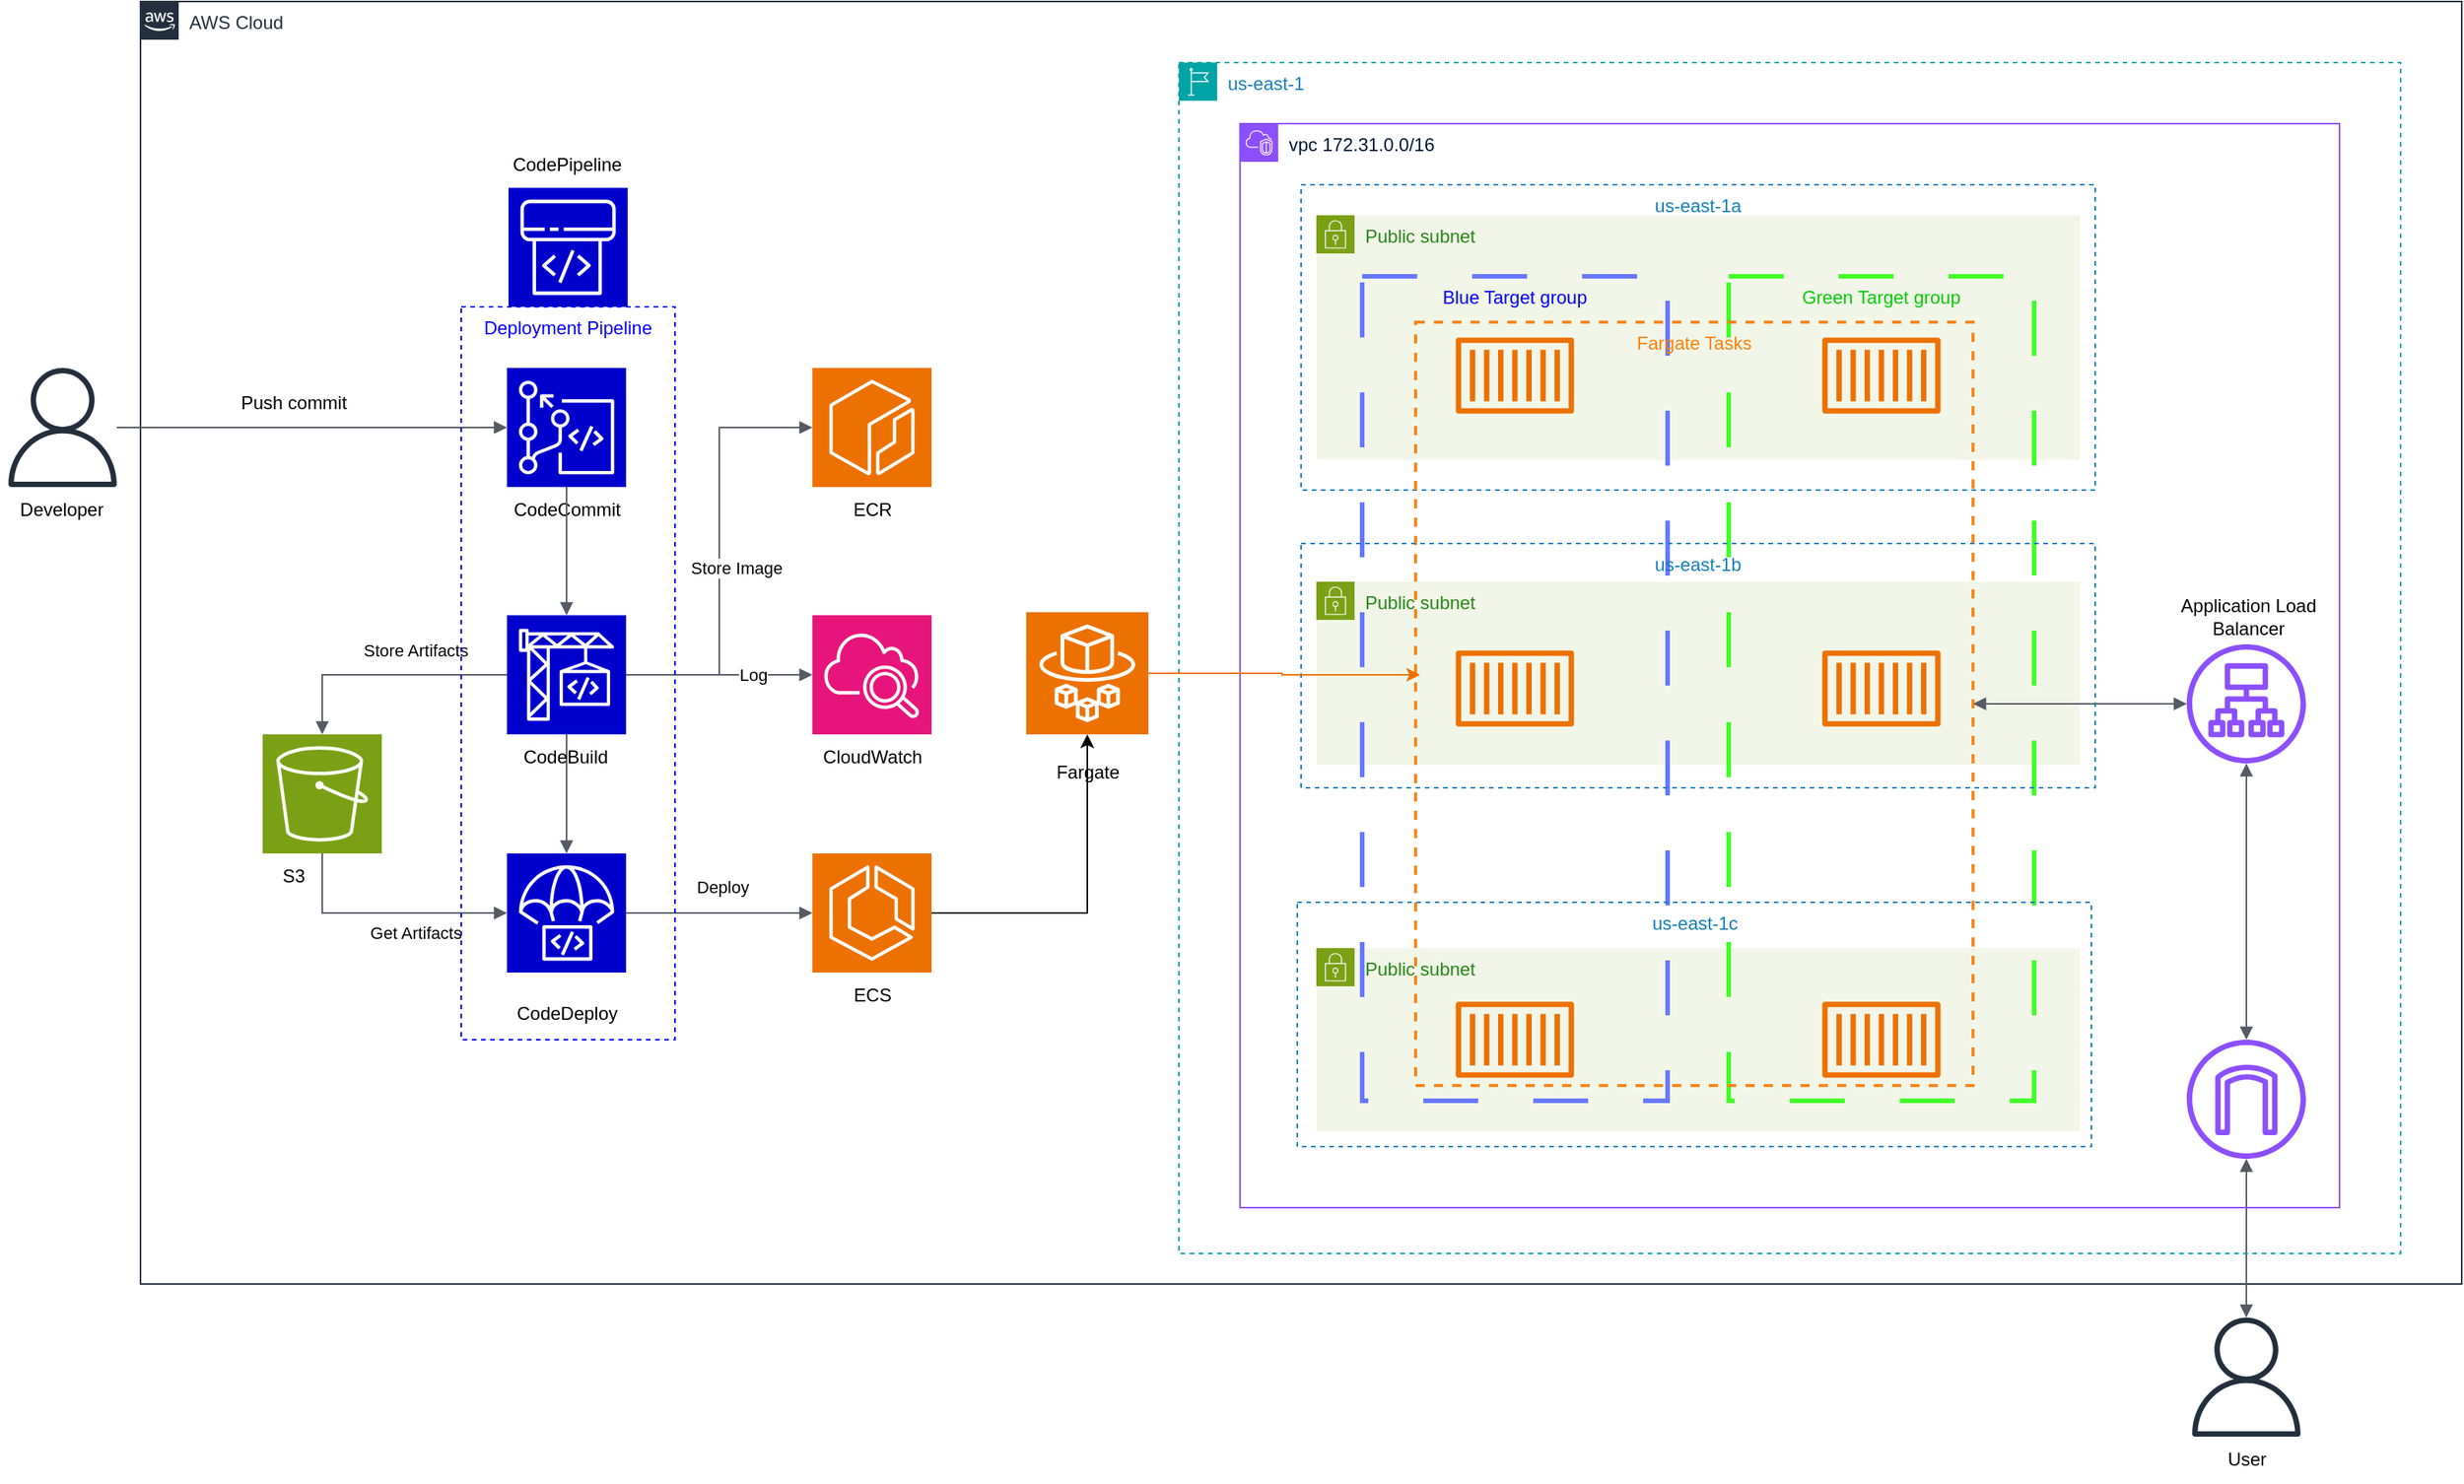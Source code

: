 <mxfile version="23.1.5" type="device">
  <diagram name="Page-1" id="e5MP3v1tcQqfkrlQCdR-">
    <mxGraphModel dx="2570" dy="-208" grid="1" gridSize="10" guides="1" tooltips="1" connect="1" arrows="1" fold="1" page="1" pageScale="1" pageWidth="850" pageHeight="1100" math="0" shadow="0">
      <root>
        <mxCell id="0" />
        <mxCell id="1" parent="0" />
        <mxCell id="_ywE8sGmRXG5GQr4Udn0-2" value="AWS Cloud" style="points=[[0,0],[0.25,0],[0.5,0],[0.75,0],[1,0],[1,0.25],[1,0.5],[1,0.75],[1,1],[0.75,1],[0.5,1],[0.25,1],[0,1],[0,0.75],[0,0.5],[0,0.25]];outlineConnect=0;gradientColor=none;html=1;whiteSpace=wrap;fontSize=12;fontStyle=0;container=0;pointerEvents=0;collapsible=0;recursiveResize=0;shape=mxgraph.aws4.group;grIcon=mxgraph.aws4.group_aws_cloud_alt;strokeColor=#232F3E;fillColor=none;verticalAlign=top;align=left;spacingLeft=30;fontColor=#232F3E;dashed=0;" vertex="1" parent="1">
          <mxGeometry x="60" y="1240" width="1520" height="840" as="geometry" />
        </mxCell>
        <mxCell id="_ywE8sGmRXG5GQr4Udn0-7" value="" style="sketch=0;outlineConnect=0;fontColor=#232F3E;gradientColor=none;fillColor=#232F3D;strokeColor=none;dashed=0;verticalLabelPosition=bottom;verticalAlign=top;align=center;html=1;fontSize=12;fontStyle=0;aspect=fixed;pointerEvents=1;shape=mxgraph.aws4.user;" vertex="1" parent="1">
          <mxGeometry x="1400" y="2102" width="78" height="78" as="geometry" />
        </mxCell>
        <mxCell id="_ywE8sGmRXG5GQr4Udn0-28" value="" style="edgeStyle=orthogonalEdgeStyle;html=1;endArrow=block;elbow=vertical;startArrow=none;endFill=1;strokeColor=#545B64;rounded=0;entryX=0;entryY=0.5;entryDx=0;entryDy=0;entryPerimeter=0;" edge="1" parent="1" source="_ywE8sGmRXG5GQr4Udn0-6" target="_ywE8sGmRXG5GQr4Udn0-10">
          <mxGeometry width="100" relative="1" as="geometry">
            <mxPoint x="-40" y="1540" as="sourcePoint" />
            <mxPoint x="60" y="1540" as="targetPoint" />
          </mxGeometry>
        </mxCell>
        <mxCell id="_ywE8sGmRXG5GQr4Udn0-45" value="" style="group" vertex="1" connectable="0" parent="1">
          <mxGeometry x="-32" y="1480" width="80" height="108" as="geometry" />
        </mxCell>
        <mxCell id="_ywE8sGmRXG5GQr4Udn0-6" value="" style="sketch=0;outlineConnect=0;fontColor=#232F3E;gradientColor=none;fillColor=#232F3D;strokeColor=none;dashed=0;verticalLabelPosition=bottom;verticalAlign=top;align=center;html=1;fontSize=12;fontStyle=0;aspect=fixed;pointerEvents=1;shape=mxgraph.aws4.user;" vertex="1" parent="_ywE8sGmRXG5GQr4Udn0-45">
          <mxGeometry x="2" width="78" height="78" as="geometry" />
        </mxCell>
        <mxCell id="_ywE8sGmRXG5GQr4Udn0-18" value="Developer" style="text;html=1;align=center;verticalAlign=middle;resizable=0;points=[];autosize=1;strokeColor=none;fillColor=none;" vertex="1" parent="_ywE8sGmRXG5GQr4Udn0-45">
          <mxGeometry y="78" width="80" height="30" as="geometry" />
        </mxCell>
        <mxCell id="_ywE8sGmRXG5GQr4Udn0-53" value="User" style="text;html=1;align=center;verticalAlign=middle;resizable=0;points=[];autosize=1;strokeColor=none;fillColor=none;" vertex="1" parent="1">
          <mxGeometry x="1414" y="2180" width="50" height="30" as="geometry" />
        </mxCell>
        <mxCell id="_ywE8sGmRXG5GQr4Udn0-79" value="" style="edgeStyle=orthogonalEdgeStyle;html=1;endArrow=block;elbow=vertical;startArrow=block;startFill=1;endFill=1;strokeColor=#545B64;rounded=0;" edge="1" parent="1" source="_ywE8sGmRXG5GQr4Udn0-52" target="_ywE8sGmRXG5GQr4Udn0-7">
          <mxGeometry width="100" relative="1" as="geometry">
            <mxPoint x="1700" y="1956.57" as="sourcePoint" />
            <mxPoint x="1800" y="1956.57" as="targetPoint" />
          </mxGeometry>
        </mxCell>
        <mxCell id="_ywE8sGmRXG5GQr4Udn0-82" value="Application Load&lt;br&gt;Balancer" style="text;html=1;align=center;verticalAlign=middle;resizable=0;points=[];autosize=1;strokeColor=none;fillColor=none;" vertex="1" parent="1">
          <mxGeometry x="1385" y="1623" width="110" height="40" as="geometry" />
        </mxCell>
        <mxCell id="_ywE8sGmRXG5GQr4Udn0-3" value="us-east-1" style="points=[[0,0],[0.25,0],[0.5,0],[0.75,0],[1,0],[1,0.25],[1,0.5],[1,0.75],[1,1],[0.75,1],[0.5,1],[0.25,1],[0,1],[0,0.75],[0,0.5],[0,0.25]];outlineConnect=0;gradientColor=none;html=1;whiteSpace=wrap;fontSize=12;fontStyle=0;container=1;pointerEvents=0;collapsible=0;recursiveResize=0;shape=mxgraph.aws4.group;grIcon=mxgraph.aws4.group_region;strokeColor=#00A4A6;fillColor=none;verticalAlign=top;align=left;spacingLeft=30;fontColor=#147EBA;dashed=1;" vertex="1" parent="1">
          <mxGeometry x="740" y="1280" width="800" height="780" as="geometry" />
        </mxCell>
        <mxCell id="_ywE8sGmRXG5GQr4Udn0-4" value="&lt;font color=&quot;#001933&quot;&gt;vpc&amp;nbsp;172.31.0.0/16&lt;/font&gt;" style="points=[[0,0],[0.25,0],[0.5,0],[0.75,0],[1,0],[1,0.25],[1,0.5],[1,0.75],[1,1],[0.75,1],[0.5,1],[0.25,1],[0,1],[0,0.75],[0,0.5],[0,0.25]];outlineConnect=0;gradientColor=none;html=1;whiteSpace=wrap;fontSize=12;fontStyle=0;container=1;pointerEvents=0;collapsible=0;recursiveResize=0;shape=mxgraph.aws4.group;grIcon=mxgraph.aws4.group_vpc2;strokeColor=#8C4FFF;fillColor=none;verticalAlign=top;align=left;spacingLeft=30;fontColor=#AAB7B8;dashed=0;" vertex="1" parent="_ywE8sGmRXG5GQr4Udn0-3">
          <mxGeometry x="40" y="40" width="720" height="710" as="geometry" />
        </mxCell>
        <mxCell id="_ywE8sGmRXG5GQr4Udn0-57" value="us-east-1a" style="fillColor=none;strokeColor=#147EBA;dashed=1;verticalAlign=top;fontStyle=0;fontColor=#147EBA;whiteSpace=wrap;html=1;" vertex="1" parent="_ywE8sGmRXG5GQr4Udn0-4">
          <mxGeometry x="40" y="40" width="520" height="200" as="geometry" />
        </mxCell>
        <mxCell id="_ywE8sGmRXG5GQr4Udn0-58" value="Public subnet" style="points=[[0,0],[0.25,0],[0.5,0],[0.75,0],[1,0],[1,0.25],[1,0.5],[1,0.75],[1,1],[0.75,1],[0.5,1],[0.25,1],[0,1],[0,0.75],[0,0.5],[0,0.25]];outlineConnect=0;gradientColor=none;html=1;whiteSpace=wrap;fontSize=12;fontStyle=0;container=1;pointerEvents=0;collapsible=0;recursiveResize=0;shape=mxgraph.aws4.group;grIcon=mxgraph.aws4.group_security_group;grStroke=0;strokeColor=#7AA116;fillColor=#F2F6E8;verticalAlign=top;align=left;spacingLeft=30;fontColor=#248814;dashed=0;" vertex="1" parent="_ywE8sGmRXG5GQr4Udn0-4">
          <mxGeometry x="50" y="60" width="500" height="160" as="geometry" />
        </mxCell>
        <mxCell id="_ywE8sGmRXG5GQr4Udn0-59" value="Public subnet" style="points=[[0,0],[0.25,0],[0.5,0],[0.75,0],[1,0],[1,0.25],[1,0.5],[1,0.75],[1,1],[0.75,1],[0.5,1],[0.25,1],[0,1],[0,0.75],[0,0.5],[0,0.25]];outlineConnect=0;gradientColor=none;html=1;whiteSpace=wrap;fontSize=12;fontStyle=0;container=1;pointerEvents=0;collapsible=0;recursiveResize=0;shape=mxgraph.aws4.group;grIcon=mxgraph.aws4.group_security_group;grStroke=0;strokeColor=#7AA116;fillColor=#F2F6E8;verticalAlign=top;align=left;spacingLeft=30;fontColor=#248814;dashed=0;" vertex="1" parent="_ywE8sGmRXG5GQr4Udn0-4">
          <mxGeometry x="50" y="300" width="500" height="120" as="geometry" />
        </mxCell>
        <mxCell id="_ywE8sGmRXG5GQr4Udn0-61" value="Public subnet" style="points=[[0,0],[0.25,0],[0.5,0],[0.75,0],[1,0],[1,0.25],[1,0.5],[1,0.75],[1,1],[0.75,1],[0.5,1],[0.25,1],[0,1],[0,0.75],[0,0.5],[0,0.25]];outlineConnect=0;gradientColor=none;html=1;whiteSpace=wrap;fontSize=12;fontStyle=0;container=1;pointerEvents=0;collapsible=0;recursiveResize=0;shape=mxgraph.aws4.group;grIcon=mxgraph.aws4.group_security_group;grStroke=0;strokeColor=#7AA116;fillColor=#F2F6E8;verticalAlign=top;align=left;spacingLeft=30;fontColor=#248814;dashed=0;" vertex="1" parent="_ywE8sGmRXG5GQr4Udn0-4">
          <mxGeometry x="50" y="540" width="500" height="120" as="geometry" />
        </mxCell>
        <mxCell id="_ywE8sGmRXG5GQr4Udn0-62" value="&lt;font color=&quot;#0000ff&quot;&gt;Blue Target group&lt;/font&gt;" style="fillColor=none;strokeColor=#6678ff;dashed=1;verticalAlign=top;fontStyle=0;fontColor=#232F3D;whiteSpace=wrap;html=1;gradientColor=default;dashPattern=12 12;strokeWidth=3;" vertex="1" parent="_ywE8sGmRXG5GQr4Udn0-4">
          <mxGeometry x="80" y="100" width="200" height="540" as="geometry" />
        </mxCell>
        <mxCell id="_ywE8sGmRXG5GQr4Udn0-63" value="&lt;font color=&quot;#00cc00&quot;&gt;Green Target group&lt;/font&gt;" style="fillColor=none;strokeColor=#42ff29;dashed=1;verticalAlign=top;fontStyle=0;fontColor=#232F3D;whiteSpace=wrap;html=1;gradientColor=default;dashPattern=12 12;strokeWidth=3;" vertex="1" parent="_ywE8sGmRXG5GQr4Udn0-4">
          <mxGeometry x="320" y="100" width="200" height="540" as="geometry" />
        </mxCell>
        <mxCell id="_ywE8sGmRXG5GQr4Udn0-64" value="" style="sketch=0;outlineConnect=0;fontColor=#232F3E;gradientColor=none;fillColor=#ED7100;strokeColor=none;dashed=0;verticalLabelPosition=bottom;verticalAlign=top;align=center;html=1;fontSize=12;fontStyle=0;aspect=fixed;pointerEvents=1;shape=mxgraph.aws4.container_1;" vertex="1" parent="_ywE8sGmRXG5GQr4Udn0-4">
          <mxGeometry x="141.29" y="140" width="77.42" height="50" as="geometry" />
        </mxCell>
        <mxCell id="_ywE8sGmRXG5GQr4Udn0-65" value="" style="sketch=0;outlineConnect=0;fontColor=#232F3E;gradientColor=none;fillColor=#ED7100;strokeColor=none;dashed=0;verticalLabelPosition=bottom;verticalAlign=top;align=center;html=1;fontSize=12;fontStyle=0;aspect=fixed;pointerEvents=1;shape=mxgraph.aws4.container_1;" vertex="1" parent="_ywE8sGmRXG5GQr4Udn0-4">
          <mxGeometry x="381.29" y="140" width="77.42" height="50" as="geometry" />
        </mxCell>
        <mxCell id="_ywE8sGmRXG5GQr4Udn0-66" value="" style="sketch=0;outlineConnect=0;fontColor=#232F3E;gradientColor=none;fillColor=#ED7100;strokeColor=none;dashed=0;verticalLabelPosition=bottom;verticalAlign=top;align=center;html=1;fontSize=12;fontStyle=0;aspect=fixed;pointerEvents=1;shape=mxgraph.aws4.container_1;" vertex="1" parent="_ywE8sGmRXG5GQr4Udn0-4">
          <mxGeometry x="141.29" y="345" width="77.42" height="50" as="geometry" />
        </mxCell>
        <mxCell id="_ywE8sGmRXG5GQr4Udn0-67" value="" style="sketch=0;outlineConnect=0;fontColor=#232F3E;gradientColor=none;fillColor=#ED7100;strokeColor=none;dashed=0;verticalLabelPosition=bottom;verticalAlign=top;align=center;html=1;fontSize=12;fontStyle=0;aspect=fixed;pointerEvents=1;shape=mxgraph.aws4.container_1;" vertex="1" parent="_ywE8sGmRXG5GQr4Udn0-4">
          <mxGeometry x="141.29" y="575" width="77.42" height="50" as="geometry" />
        </mxCell>
        <mxCell id="_ywE8sGmRXG5GQr4Udn0-68" value="" style="sketch=0;outlineConnect=0;fontColor=#232F3E;gradientColor=none;fillColor=#ED7100;strokeColor=none;dashed=0;verticalLabelPosition=bottom;verticalAlign=top;align=center;html=1;fontSize=12;fontStyle=0;aspect=fixed;pointerEvents=1;shape=mxgraph.aws4.container_1;" vertex="1" parent="_ywE8sGmRXG5GQr4Udn0-4">
          <mxGeometry x="381.29" y="345" width="77.42" height="50" as="geometry" />
        </mxCell>
        <mxCell id="_ywE8sGmRXG5GQr4Udn0-69" value="" style="sketch=0;outlineConnect=0;fontColor=#232F3E;gradientColor=none;fillColor=#ED7100;strokeColor=none;dashed=0;verticalLabelPosition=bottom;verticalAlign=top;align=center;html=1;fontSize=12;fontStyle=0;aspect=fixed;pointerEvents=1;shape=mxgraph.aws4.container_1;" vertex="1" parent="_ywE8sGmRXG5GQr4Udn0-4">
          <mxGeometry x="381.29" y="575" width="77.42" height="50" as="geometry" />
        </mxCell>
        <mxCell id="_ywE8sGmRXG5GQr4Udn0-71" value="&lt;font color=&quot;#ff8000&quot;&gt;Fargate Tasks&lt;/font&gt;" style="fillColor=none;strokeColor=#fb8618;dashed=1;verticalAlign=top;fontStyle=0;fontColor=#5A6C86;whiteSpace=wrap;html=1;strokeWidth=2;" vertex="1" parent="_ywE8sGmRXG5GQr4Udn0-4">
          <mxGeometry x="115" y="130" width="365" height="500" as="geometry" />
        </mxCell>
        <mxCell id="_ywE8sGmRXG5GQr4Udn0-51" value="" style="sketch=0;outlineConnect=0;fontColor=#232F3E;gradientColor=none;fillColor=#8C4FFF;strokeColor=none;dashed=0;verticalLabelPosition=bottom;verticalAlign=top;align=center;html=1;fontSize=12;fontStyle=0;aspect=fixed;pointerEvents=1;shape=mxgraph.aws4.application_load_balancer;" vertex="1" parent="_ywE8sGmRXG5GQr4Udn0-4">
          <mxGeometry x="620" y="341" width="78" height="78" as="geometry" />
        </mxCell>
        <mxCell id="_ywE8sGmRXG5GQr4Udn0-52" value="" style="sketch=0;outlineConnect=0;fontColor=#232F3E;gradientColor=none;fillColor=#8C4FFF;strokeColor=none;dashed=0;verticalLabelPosition=bottom;verticalAlign=top;align=center;html=1;fontSize=12;fontStyle=0;aspect=fixed;pointerEvents=1;shape=mxgraph.aws4.internet_gateway;" vertex="1" parent="_ywE8sGmRXG5GQr4Udn0-4">
          <mxGeometry x="620" y="600" width="78" height="78" as="geometry" />
        </mxCell>
        <mxCell id="_ywE8sGmRXG5GQr4Udn0-81" value="" style="edgeStyle=orthogonalEdgeStyle;html=1;endArrow=block;elbow=vertical;startArrow=block;startFill=1;endFill=1;strokeColor=#545B64;rounded=0;" edge="1" parent="_ywE8sGmRXG5GQr4Udn0-4" source="_ywE8sGmRXG5GQr4Udn0-51" target="_ywE8sGmRXG5GQr4Udn0-52">
          <mxGeometry width="100" relative="1" as="geometry">
            <mxPoint x="609" y="500" as="sourcePoint" />
            <mxPoint x="709" y="500" as="targetPoint" />
          </mxGeometry>
        </mxCell>
        <mxCell id="_ywE8sGmRXG5GQr4Udn0-80" value="" style="edgeStyle=orthogonalEdgeStyle;html=1;endArrow=block;elbow=vertical;startArrow=block;startFill=1;endFill=1;strokeColor=#545B64;rounded=0;exitX=1;exitY=0.5;exitDx=0;exitDy=0;" edge="1" parent="_ywE8sGmRXG5GQr4Udn0-4" source="_ywE8sGmRXG5GQr4Udn0-71" target="_ywE8sGmRXG5GQr4Udn0-51">
          <mxGeometry width="100" relative="1" as="geometry">
            <mxPoint x="900" y="270" as="sourcePoint" />
            <mxPoint x="1000" y="270" as="targetPoint" />
          </mxGeometry>
        </mxCell>
        <mxCell id="_ywE8sGmRXG5GQr4Udn0-54" value="us-east-1b" style="fillColor=none;strokeColor=#147EBA;dashed=1;verticalAlign=top;fontStyle=0;fontColor=#147EBA;whiteSpace=wrap;html=1;" vertex="1" parent="_ywE8sGmRXG5GQr4Udn0-4">
          <mxGeometry x="40" y="275" width="520" height="160" as="geometry" />
        </mxCell>
        <mxCell id="_ywE8sGmRXG5GQr4Udn0-55" value="us-east-1c" style="fillColor=none;strokeColor=#147EBA;dashed=1;verticalAlign=top;fontStyle=0;fontColor=#147EBA;whiteSpace=wrap;html=1;" vertex="1" parent="_ywE8sGmRXG5GQr4Udn0-4">
          <mxGeometry x="37.5" y="510" width="520" height="160" as="geometry" />
        </mxCell>
        <mxCell id="_ywE8sGmRXG5GQr4Udn0-8" value="" style="sketch=0;points=[[0,0,0],[0.25,0,0],[0.5,0,0],[0.75,0,0],[1,0,0],[0,1,0],[0.25,1,0],[0.5,1,0],[0.75,1,0],[1,1,0],[0,0.25,0],[0,0.5,0],[0,0.75,0],[1,0.25,0],[1,0.5,0],[1,0.75,0]];outlineConnect=0;fontColor=#232F3E;fillColor=#0000CC;strokeColor=#ffffff;dashed=0;verticalLabelPosition=bottom;verticalAlign=top;align=center;html=1;fontSize=12;fontStyle=0;aspect=fixed;shape=mxgraph.aws4.resourceIcon;resIcon=mxgraph.aws4.codebuild;" vertex="1" parent="1">
          <mxGeometry x="300" y="1642" width="78" height="78" as="geometry" />
        </mxCell>
        <mxCell id="_ywE8sGmRXG5GQr4Udn0-9" value="" style="sketch=0;points=[[0,0,0],[0.25,0,0],[0.5,0,0],[0.75,0,0],[1,0,0],[0,1,0],[0.25,1,0],[0.5,1,0],[0.75,1,0],[1,1,0],[0,0.25,0],[0,0.5,0],[0,0.75,0],[1,0.25,0],[1,0.5,0],[1,0.75,0]];outlineConnect=0;fontColor=#232F3E;fillColor=#0000CC;strokeColor=#ffffff;dashed=0;verticalLabelPosition=bottom;verticalAlign=top;align=center;html=1;fontSize=12;fontStyle=0;aspect=fixed;shape=mxgraph.aws4.resourceIcon;resIcon=mxgraph.aws4.codepipeline;" vertex="1" parent="1">
          <mxGeometry x="301" y="1362" width="78" height="78" as="geometry" />
        </mxCell>
        <mxCell id="_ywE8sGmRXG5GQr4Udn0-10" value="" style="sketch=0;points=[[0,0,0],[0.25,0,0],[0.5,0,0],[0.75,0,0],[1,0,0],[0,1,0],[0.25,1,0],[0.5,1,0],[0.75,1,0],[1,1,0],[0,0.25,0],[0,0.5,0],[0,0.75,0],[1,0.25,0],[1,0.5,0],[1,0.75,0]];outlineConnect=0;fontColor=#232F3E;fillColor=#0000CC;strokeColor=#ffffff;dashed=0;verticalLabelPosition=bottom;verticalAlign=top;align=center;html=1;fontSize=12;fontStyle=0;aspect=fixed;shape=mxgraph.aws4.resourceIcon;resIcon=mxgraph.aws4.codecommit;" vertex="1" parent="1">
          <mxGeometry x="300" y="1480" width="78" height="78" as="geometry" />
        </mxCell>
        <mxCell id="_ywE8sGmRXG5GQr4Udn0-11" value="" style="sketch=0;points=[[0,0,0],[0.25,0,0],[0.5,0,0],[0.75,0,0],[1,0,0],[0,1,0],[0.25,1,0],[0.5,1,0],[0.75,1,0],[1,1,0],[0,0.25,0],[0,0.5,0],[0,0.75,0],[1,0.25,0],[1,0.5,0],[1,0.75,0]];outlineConnect=0;fontColor=#232F3E;fillColor=#0000CC;strokeColor=#ffffff;dashed=0;verticalLabelPosition=bottom;verticalAlign=top;align=center;html=1;fontSize=12;fontStyle=0;aspect=fixed;shape=mxgraph.aws4.resourceIcon;resIcon=mxgraph.aws4.codedeploy;" vertex="1" parent="1">
          <mxGeometry x="300" y="1798" width="78" height="78" as="geometry" />
        </mxCell>
        <mxCell id="_ywE8sGmRXG5GQr4Udn0-13" value="" style="sketch=0;points=[[0,0,0],[0.25,0,0],[0.5,0,0],[0.75,0,0],[1,0,0],[0,1,0],[0.25,1,0],[0.5,1,0],[0.75,1,0],[1,1,0],[0,0.25,0],[0,0.5,0],[0,0.75,0],[1,0.25,0],[1,0.5,0],[1,0.75,0]];outlineConnect=0;fontColor=#232F3E;fillColor=#ED7100;strokeColor=#ffffff;dashed=0;verticalLabelPosition=bottom;verticalAlign=top;align=center;html=1;fontSize=12;fontStyle=0;aspect=fixed;shape=mxgraph.aws4.resourceIcon;resIcon=mxgraph.aws4.ecr;" vertex="1" parent="1">
          <mxGeometry x="500" y="1480" width="78" height="78" as="geometry" />
        </mxCell>
        <mxCell id="_ywE8sGmRXG5GQr4Udn0-14" value="" style="sketch=0;points=[[0,0,0],[0.25,0,0],[0.5,0,0],[0.75,0,0],[1,0,0],[0,1,0],[0.25,1,0],[0.5,1,0],[0.75,1,0],[1,1,0],[0,0.25,0],[0,0.5,0],[0,0.75,0],[1,0.25,0],[1,0.5,0],[1,0.75,0]];outlineConnect=0;fontColor=#232F3E;fillColor=#ED7100;strokeColor=#ffffff;dashed=0;verticalLabelPosition=bottom;verticalAlign=top;align=center;html=1;fontSize=12;fontStyle=0;aspect=fixed;shape=mxgraph.aws4.resourceIcon;resIcon=mxgraph.aws4.ecs;" vertex="1" parent="1">
          <mxGeometry x="500" y="1798" width="78" height="78" as="geometry" />
        </mxCell>
        <mxCell id="_ywE8sGmRXG5GQr4Udn0-16" value="" style="sketch=0;points=[[0,0,0],[0.25,0,0],[0.5,0,0],[0.75,0,0],[1,0,0],[0,1,0],[0.25,1,0],[0.5,1,0],[0.75,1,0],[1,1,0],[0,0.25,0],[0,0.5,0],[0,0.75,0],[1,0.25,0],[1,0.5,0],[1,0.75,0]];outlineConnect=0;fontColor=#232F3E;fillColor=#7AA116;strokeColor=#ffffff;dashed=0;verticalLabelPosition=bottom;verticalAlign=top;align=center;html=1;fontSize=12;fontStyle=0;aspect=fixed;shape=mxgraph.aws4.resourceIcon;resIcon=mxgraph.aws4.s3;" vertex="1" parent="1">
          <mxGeometry x="140" y="1720" width="78" height="78" as="geometry" />
        </mxCell>
        <mxCell id="_ywE8sGmRXG5GQr4Udn0-17" value="" style="sketch=0;points=[[0,0,0],[0.25,0,0],[0.5,0,0],[0.75,0,0],[1,0,0],[0,1,0],[0.25,1,0],[0.5,1,0],[0.75,1,0],[1,1,0],[0,0.25,0],[0,0.5,0],[0,0.75,0],[1,0.25,0],[1,0.5,0],[1,0.75,0]];points=[[0,0,0],[0.25,0,0],[0.5,0,0],[0.75,0,0],[1,0,0],[0,1,0],[0.25,1,0],[0.5,1,0],[0.75,1,0],[1,1,0],[0,0.25,0],[0,0.5,0],[0,0.75,0],[1,0.25,0],[1,0.5,0],[1,0.75,0]];outlineConnect=0;fontColor=#232F3E;fillColor=#E7157B;strokeColor=#ffffff;dashed=0;verticalLabelPosition=bottom;verticalAlign=top;align=center;html=1;fontSize=12;fontStyle=0;aspect=fixed;shape=mxgraph.aws4.resourceIcon;resIcon=mxgraph.aws4.cloudwatch_2;" vertex="1" parent="1">
          <mxGeometry x="500" y="1642" width="78" height="78" as="geometry" />
        </mxCell>
        <mxCell id="_ywE8sGmRXG5GQr4Udn0-19" value="CodeCommit" style="text;html=1;align=center;verticalAlign=middle;resizable=0;points=[];autosize=1;strokeColor=none;fillColor=none;" vertex="1" parent="1">
          <mxGeometry x="294" y="1558" width="90" height="30" as="geometry" />
        </mxCell>
        <mxCell id="_ywE8sGmRXG5GQr4Udn0-22" value="CodeDeploy" style="text;html=1;align=center;verticalAlign=middle;resizable=0;points=[];autosize=1;strokeColor=none;fillColor=none;" vertex="1" parent="1">
          <mxGeometry x="294" y="1888" width="90" height="30" as="geometry" />
        </mxCell>
        <mxCell id="_ywE8sGmRXG5GQr4Udn0-24" value="ECS" style="text;html=1;align=center;verticalAlign=middle;resizable=0;points=[];autosize=1;strokeColor=none;fillColor=none;" vertex="1" parent="1">
          <mxGeometry x="514" y="1876" width="50" height="30" as="geometry" />
        </mxCell>
        <mxCell id="_ywE8sGmRXG5GQr4Udn0-26" value="CloudWatch" style="text;html=1;align=center;verticalAlign=middle;resizable=0;points=[];autosize=1;strokeColor=none;fillColor=none;" vertex="1" parent="1">
          <mxGeometry x="494" y="1720" width="90" height="30" as="geometry" />
        </mxCell>
        <mxCell id="_ywE8sGmRXG5GQr4Udn0-25" value="ECR" style="text;html=1;align=center;verticalAlign=middle;resizable=0;points=[];autosize=1;strokeColor=none;fillColor=none;" vertex="1" parent="1">
          <mxGeometry x="514" y="1558" width="50" height="30" as="geometry" />
        </mxCell>
        <mxCell id="_ywE8sGmRXG5GQr4Udn0-27" value="" style="sketch=0;points=[[0,0,0],[0.25,0,0],[0.5,0,0],[0.75,0,0],[1,0,0],[0,1,0],[0.25,1,0],[0.5,1,0],[0.75,1,0],[1,1,0],[0,0.25,0],[0,0.5,0],[0,0.75,0],[1,0.25,0],[1,0.5,0],[1,0.75,0]];outlineConnect=0;fontColor=#232F3E;fillColor=#ED7100;strokeColor=#ffffff;dashed=0;verticalLabelPosition=bottom;verticalAlign=top;align=center;html=1;fontSize=12;fontStyle=0;aspect=fixed;shape=mxgraph.aws4.resourceIcon;resIcon=mxgraph.aws4.fargate;" vertex="1" parent="1">
          <mxGeometry x="640" y="1640" width="80" height="80" as="geometry" />
        </mxCell>
        <mxCell id="_ywE8sGmRXG5GQr4Udn0-20" value="CodePipeline" style="text;html=1;align=center;verticalAlign=middle;resizable=0;points=[];autosize=1;strokeColor=none;fillColor=none;" vertex="1" parent="1">
          <mxGeometry x="294" y="1332" width="90" height="30" as="geometry" />
        </mxCell>
        <mxCell id="_ywE8sGmRXG5GQr4Udn0-32" value="" style="edgeStyle=orthogonalEdgeStyle;html=1;endArrow=block;elbow=vertical;startArrow=none;endFill=1;strokeColor=#545B64;rounded=0;exitX=1;exitY=0.5;exitDx=0;exitDy=0;exitPerimeter=0;entryX=0;entryY=0.5;entryDx=0;entryDy=0;entryPerimeter=0;" edge="1" parent="1" source="_ywE8sGmRXG5GQr4Udn0-8" target="_ywE8sGmRXG5GQr4Udn0-13">
          <mxGeometry width="100" relative="1" as="geometry">
            <mxPoint x="410" y="1380" as="sourcePoint" />
            <mxPoint x="510" y="1380" as="targetPoint" />
          </mxGeometry>
        </mxCell>
        <mxCell id="_ywE8sGmRXG5GQr4Udn0-33" value="Store Image" style="edgeLabel;html=1;align=center;verticalAlign=middle;resizable=0;points=[];" vertex="1" connectable="0" parent="_ywE8sGmRXG5GQr4Udn0-32">
          <mxGeometry x="-0.067" y="3" relative="1" as="geometry">
            <mxPoint x="14" y="1" as="offset" />
          </mxGeometry>
        </mxCell>
        <mxCell id="_ywE8sGmRXG5GQr4Udn0-34" value="" style="edgeStyle=orthogonalEdgeStyle;html=1;endArrow=block;elbow=vertical;startArrow=none;endFill=1;strokeColor=#545B64;rounded=0;exitX=1;exitY=0.5;exitDx=0;exitDy=0;exitPerimeter=0;entryX=0;entryY=0.5;entryDx=0;entryDy=0;entryPerimeter=0;" edge="1" parent="1" source="_ywE8sGmRXG5GQr4Udn0-8" target="_ywE8sGmRXG5GQr4Udn0-17">
          <mxGeometry width="100" relative="1" as="geometry">
            <mxPoint x="510" y="1610" as="sourcePoint" />
            <mxPoint x="610" y="1610" as="targetPoint" />
          </mxGeometry>
        </mxCell>
        <mxCell id="_ywE8sGmRXG5GQr4Udn0-35" value="Log" style="edgeLabel;html=1;align=center;verticalAlign=middle;resizable=0;points=[];" vertex="1" connectable="0" parent="_ywE8sGmRXG5GQr4Udn0-34">
          <mxGeometry x="0.185" relative="1" as="geometry">
            <mxPoint x="10" as="offset" />
          </mxGeometry>
        </mxCell>
        <mxCell id="_ywE8sGmRXG5GQr4Udn0-36" value="" style="edgeStyle=orthogonalEdgeStyle;html=1;endArrow=block;elbow=vertical;startArrow=none;endFill=1;strokeColor=#545B64;rounded=0;exitX=0.5;exitY=1;exitDx=0;exitDy=0;exitPerimeter=0;entryX=0.5;entryY=0;entryDx=0;entryDy=0;entryPerimeter=0;" edge="1" parent="1" source="_ywE8sGmRXG5GQr4Udn0-10" target="_ywE8sGmRXG5GQr4Udn0-8">
          <mxGeometry width="100" relative="1" as="geometry">
            <mxPoint x="-140" y="1640" as="sourcePoint" />
            <mxPoint x="-40" y="1640" as="targetPoint" />
          </mxGeometry>
        </mxCell>
        <mxCell id="_ywE8sGmRXG5GQr4Udn0-37" value="" style="edgeStyle=orthogonalEdgeStyle;html=1;endArrow=none;elbow=vertical;startArrow=block;startFill=1;strokeColor=#545B64;rounded=0;entryX=0.5;entryY=1;entryDx=0;entryDy=0;entryPerimeter=0;exitX=0.5;exitY=0;exitDx=0;exitDy=0;exitPerimeter=0;" edge="1" parent="1" source="_ywE8sGmRXG5GQr4Udn0-11" target="_ywE8sGmRXG5GQr4Udn0-8">
          <mxGeometry width="100" relative="1" as="geometry">
            <mxPoint x="-100" y="1680" as="sourcePoint" />
            <mxPoint y="1680" as="targetPoint" />
          </mxGeometry>
        </mxCell>
        <mxCell id="_ywE8sGmRXG5GQr4Udn0-38" value="" style="edgeStyle=orthogonalEdgeStyle;html=1;endArrow=none;elbow=vertical;startArrow=block;startFill=1;strokeColor=#545B64;rounded=0;entryX=0;entryY=0.5;entryDx=0;entryDy=0;entryPerimeter=0;exitX=0.5;exitY=0;exitDx=0;exitDy=0;exitPerimeter=0;" edge="1" parent="1" source="_ywE8sGmRXG5GQr4Udn0-16" target="_ywE8sGmRXG5GQr4Udn0-8">
          <mxGeometry width="100" relative="1" as="geometry">
            <mxPoint x="-150" y="1680" as="sourcePoint" />
            <mxPoint x="-50" y="1680" as="targetPoint" />
          </mxGeometry>
        </mxCell>
        <mxCell id="_ywE8sGmRXG5GQr4Udn0-40" value="Store Artifacts" style="edgeLabel;html=1;align=center;verticalAlign=middle;resizable=0;points=[];" vertex="1" connectable="0" parent="_ywE8sGmRXG5GQr4Udn0-38">
          <mxGeometry x="0.114" y="3" relative="1" as="geometry">
            <mxPoint x="11" y="-13" as="offset" />
          </mxGeometry>
        </mxCell>
        <mxCell id="_ywE8sGmRXG5GQr4Udn0-39" value="" style="edgeStyle=orthogonalEdgeStyle;html=1;endArrow=block;elbow=vertical;startArrow=none;endFill=1;strokeColor=#545B64;rounded=0;exitX=0.5;exitY=1;exitDx=0;exitDy=0;exitPerimeter=0;entryX=0;entryY=0.5;entryDx=0;entryDy=0;entryPerimeter=0;" edge="1" parent="1" source="_ywE8sGmRXG5GQr4Udn0-16" target="_ywE8sGmRXG5GQr4Udn0-11">
          <mxGeometry width="100" relative="1" as="geometry">
            <mxPoint x="120" y="1940" as="sourcePoint" />
            <mxPoint x="220" y="1940" as="targetPoint" />
          </mxGeometry>
        </mxCell>
        <mxCell id="_ywE8sGmRXG5GQr4Udn0-41" value="Get Artifacts" style="edgeLabel;html=1;align=center;verticalAlign=middle;resizable=0;points=[];" vertex="1" connectable="0" parent="_ywE8sGmRXG5GQr4Udn0-39">
          <mxGeometry x="0.349" relative="1" as="geometry">
            <mxPoint x="-8" y="13" as="offset" />
          </mxGeometry>
        </mxCell>
        <mxCell id="_ywE8sGmRXG5GQr4Udn0-21" value="S3" style="text;html=1;align=center;verticalAlign=middle;resizable=0;points=[];autosize=1;strokeColor=none;fillColor=none;" vertex="1" parent="1">
          <mxGeometry x="140" y="1798" width="40" height="30" as="geometry" />
        </mxCell>
        <mxCell id="_ywE8sGmRXG5GQr4Udn0-42" value="" style="edgeStyle=orthogonalEdgeStyle;html=1;endArrow=block;elbow=vertical;startArrow=none;endFill=1;strokeColor=#545B64;rounded=0;exitX=1;exitY=0.5;exitDx=0;exitDy=0;exitPerimeter=0;entryX=0;entryY=0.5;entryDx=0;entryDy=0;entryPerimeter=0;" edge="1" parent="1" source="_ywE8sGmRXG5GQr4Udn0-11" target="_ywE8sGmRXG5GQr4Udn0-14">
          <mxGeometry width="100" relative="1" as="geometry">
            <mxPoint x="378" y="597" as="sourcePoint" />
            <mxPoint x="460" y="1837" as="targetPoint" />
          </mxGeometry>
        </mxCell>
        <mxCell id="_ywE8sGmRXG5GQr4Udn0-43" value="Deploy" style="edgeLabel;html=1;align=center;verticalAlign=middle;resizable=0;points=[];" vertex="1" connectable="0" parent="_ywE8sGmRXG5GQr4Udn0-42">
          <mxGeometry x="-0.123" y="-1" relative="1" as="geometry">
            <mxPoint x="9" y="-18" as="offset" />
          </mxGeometry>
        </mxCell>
        <mxCell id="_ywE8sGmRXG5GQr4Udn0-44" value="&lt;font color=&quot;#0000ff&quot;&gt;Deployment Pipeline&lt;/font&gt;" style="fillColor=none;strokeColor=#0000FF;dashed=1;verticalAlign=top;fontStyle=0;fontColor=#5A6C86;whiteSpace=wrap;html=1;" vertex="1" parent="1">
          <mxGeometry x="270" y="1440" width="140" height="480" as="geometry" />
        </mxCell>
        <mxCell id="_ywE8sGmRXG5GQr4Udn0-29" value="Push commit" style="text;html=1;align=center;verticalAlign=middle;resizable=0;points=[];autosize=1;strokeColor=none;fillColor=none;" vertex="1" parent="1">
          <mxGeometry x="115" y="1488" width="90" height="30" as="geometry" />
        </mxCell>
        <mxCell id="_ywE8sGmRXG5GQr4Udn0-23" value="CodeBuild" style="text;html=1;align=center;verticalAlign=middle;resizable=0;points=[];autosize=1;strokeColor=none;fillColor=none;" vertex="1" parent="1">
          <mxGeometry x="298" y="1720" width="80" height="30" as="geometry" />
        </mxCell>
        <mxCell id="_ywE8sGmRXG5GQr4Udn0-70" style="edgeStyle=orthogonalEdgeStyle;rounded=0;orthogonalLoop=1;jettySize=auto;html=1;entryX=0.5;entryY=1;entryDx=0;entryDy=0;entryPerimeter=0;" edge="1" parent="1" source="_ywE8sGmRXG5GQr4Udn0-14" target="_ywE8sGmRXG5GQr4Udn0-27">
          <mxGeometry relative="1" as="geometry" />
        </mxCell>
        <mxCell id="_ywE8sGmRXG5GQr4Udn0-72" style="edgeStyle=orthogonalEdgeStyle;rounded=0;orthogonalLoop=1;jettySize=auto;html=1;entryX=0.008;entryY=0.462;entryDx=0;entryDy=0;entryPerimeter=0;strokeColor=#ed7100;" edge="1" parent="1" source="_ywE8sGmRXG5GQr4Udn0-27" target="_ywE8sGmRXG5GQr4Udn0-71">
          <mxGeometry relative="1" as="geometry" />
        </mxCell>
        <mxCell id="_ywE8sGmRXG5GQr4Udn0-73" value="Fargate" style="text;html=1;align=center;verticalAlign=middle;resizable=0;points=[];autosize=1;strokeColor=none;fillColor=none;" vertex="1" parent="1">
          <mxGeometry x="650" y="1730" width="60" height="30" as="geometry" />
        </mxCell>
      </root>
    </mxGraphModel>
  </diagram>
</mxfile>
